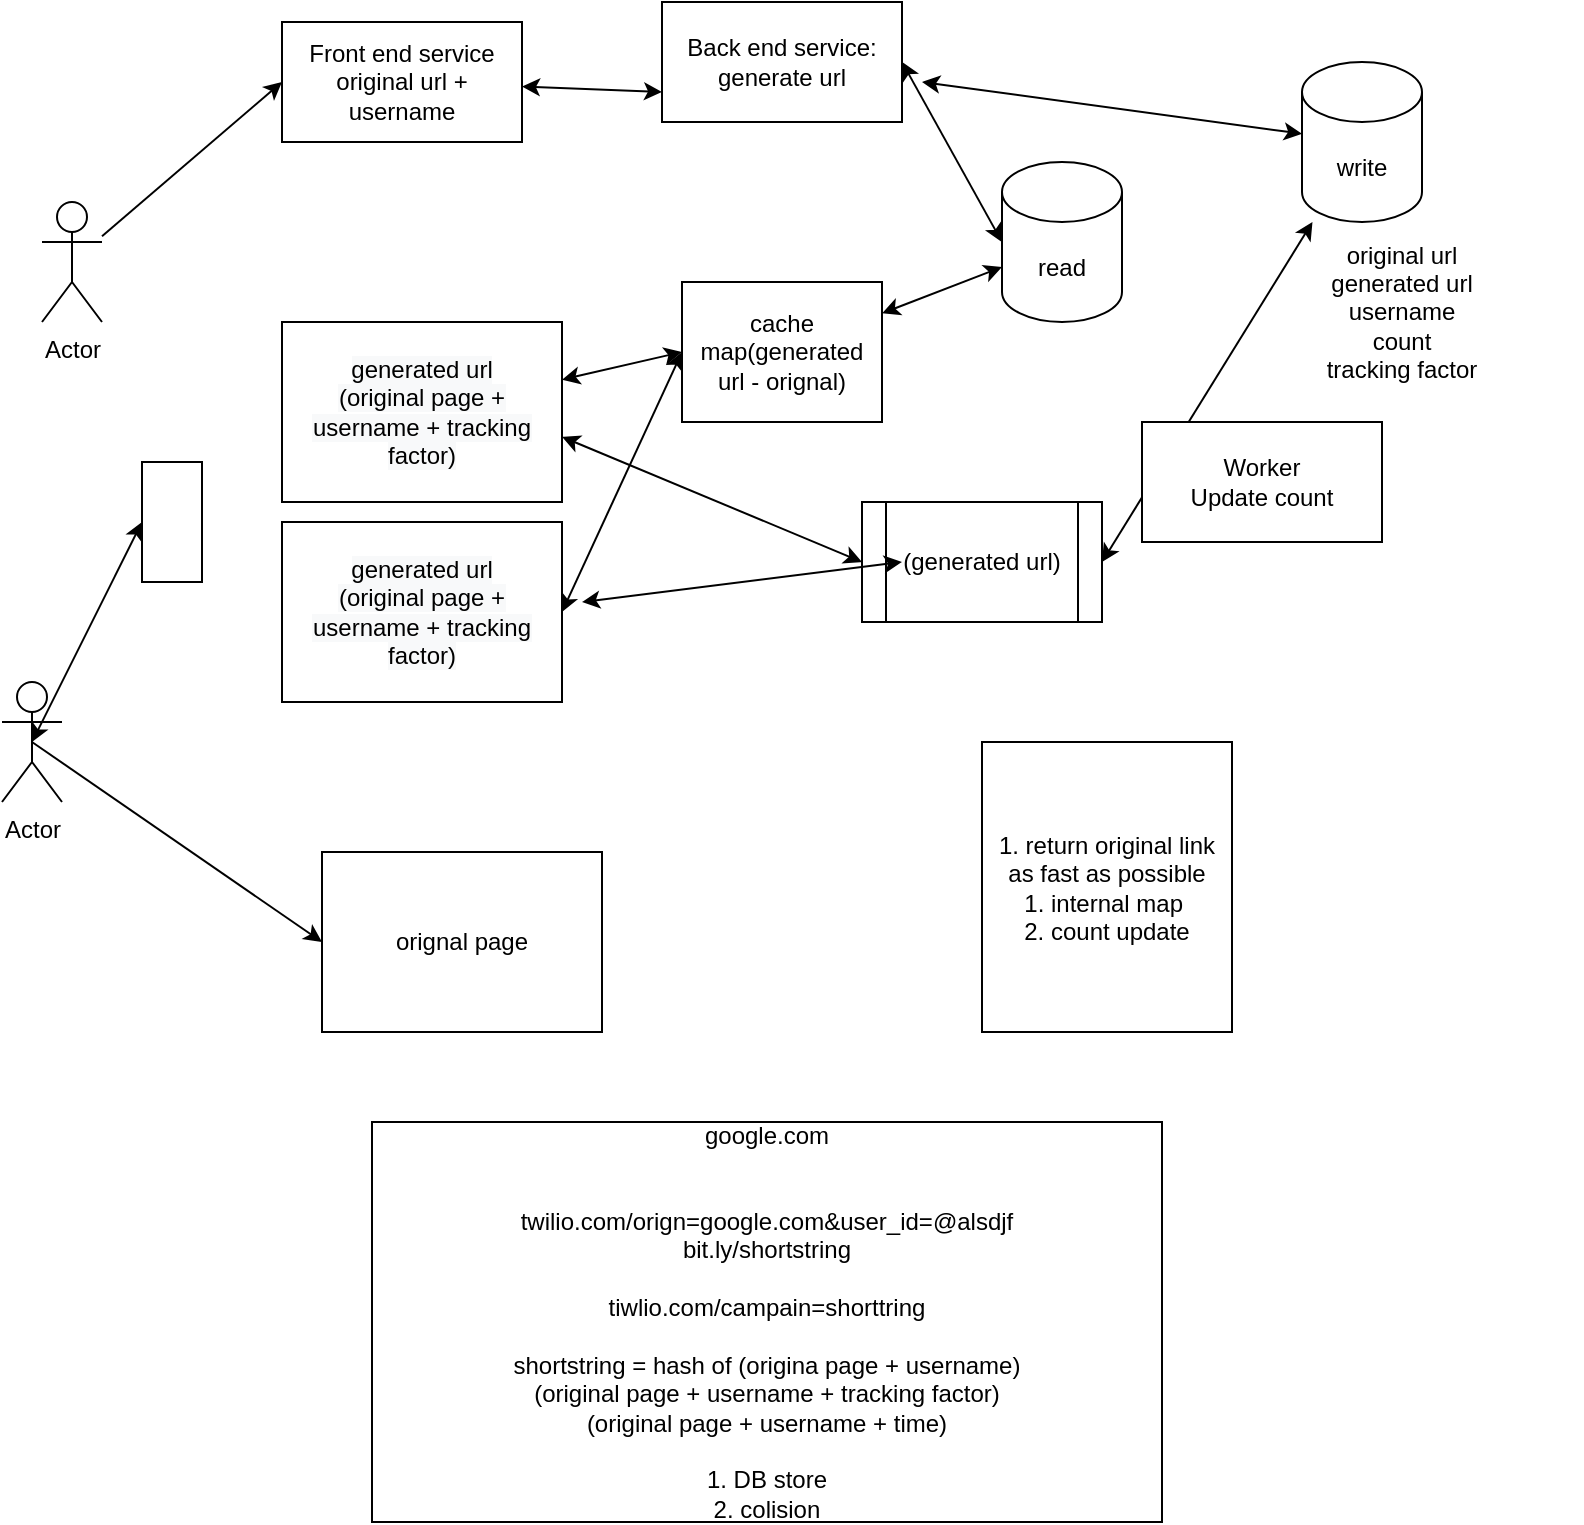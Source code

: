 <mxfile version="16.2.4" type="github">
  <diagram id="PhJlUCY7ZDCRtgDBc7U1" name="Page-1">
    <mxGraphModel dx="1475" dy="829" grid="1" gridSize="10" guides="1" tooltips="1" connect="1" arrows="1" fold="1" page="1" pageScale="1" pageWidth="850" pageHeight="1100" math="0" shadow="0">
      <root>
        <mxCell id="0" />
        <mxCell id="1" parent="0" />
        <mxCell id="SxomY5DpxiQTBFnu6cV1-1" value="Front end service&lt;br&gt;original url + username" style="rounded=0;whiteSpace=wrap;html=1;" vertex="1" parent="1">
          <mxGeometry x="210" y="90" width="120" height="60" as="geometry" />
        </mxCell>
        <mxCell id="SxomY5DpxiQTBFnu6cV1-2" value="Back end service: generate url" style="rounded=0;whiteSpace=wrap;html=1;" vertex="1" parent="1">
          <mxGeometry x="400" y="80" width="120" height="60" as="geometry" />
        </mxCell>
        <mxCell id="SxomY5DpxiQTBFnu6cV1-3" value="read" style="shape=cylinder3;whiteSpace=wrap;html=1;boundedLbl=1;backgroundOutline=1;size=15;" vertex="1" parent="1">
          <mxGeometry x="570" y="160" width="60" height="80" as="geometry" />
        </mxCell>
        <mxCell id="SxomY5DpxiQTBFnu6cV1-4" value="" style="endArrow=classic;startArrow=classic;html=1;rounded=0;entryX=0;entryY=0.5;entryDx=0;entryDy=0;entryPerimeter=0;exitX=1;exitY=0.5;exitDx=0;exitDy=0;" edge="1" parent="1" source="SxomY5DpxiQTBFnu6cV1-2" target="SxomY5DpxiQTBFnu6cV1-3">
          <mxGeometry width="50" height="50" relative="1" as="geometry">
            <mxPoint x="400" y="610" as="sourcePoint" />
            <mxPoint x="450" y="560" as="targetPoint" />
          </mxGeometry>
        </mxCell>
        <mxCell id="SxomY5DpxiQTBFnu6cV1-5" value="" style="endArrow=classic;startArrow=classic;html=1;rounded=0;entryX=0;entryY=0.75;entryDx=0;entryDy=0;" edge="1" parent="1" source="SxomY5DpxiQTBFnu6cV1-1" target="SxomY5DpxiQTBFnu6cV1-2">
          <mxGeometry width="50" height="50" relative="1" as="geometry">
            <mxPoint x="330" y="102" as="sourcePoint" />
            <mxPoint x="450" y="560" as="targetPoint" />
          </mxGeometry>
        </mxCell>
        <mxCell id="SxomY5DpxiQTBFnu6cV1-6" value="original url&lt;br&gt;generated url&lt;br&gt;username&lt;br&gt;count&lt;br&gt;tracking factor" style="text;html=1;strokeColor=none;fillColor=none;align=center;verticalAlign=middle;whiteSpace=wrap;rounded=0;" vertex="1" parent="1">
          <mxGeometry x="680" y="220" width="180" height="30" as="geometry" />
        </mxCell>
        <mxCell id="SxomY5DpxiQTBFnu6cV1-7" value="Actor" style="shape=umlActor;verticalLabelPosition=bottom;verticalAlign=top;html=1;outlineConnect=0;" vertex="1" parent="1">
          <mxGeometry x="90" y="180" width="30" height="60" as="geometry" />
        </mxCell>
        <mxCell id="SxomY5DpxiQTBFnu6cV1-8" value="" style="endArrow=classic;html=1;rounded=0;entryX=0;entryY=0.5;entryDx=0;entryDy=0;" edge="1" parent="1" source="SxomY5DpxiQTBFnu6cV1-7" target="SxomY5DpxiQTBFnu6cV1-1">
          <mxGeometry width="50" height="50" relative="1" as="geometry">
            <mxPoint x="400" y="70" as="sourcePoint" />
            <mxPoint x="450" y="20" as="targetPoint" />
          </mxGeometry>
        </mxCell>
        <mxCell id="SxomY5DpxiQTBFnu6cV1-9" value="Actor" style="shape=umlActor;verticalLabelPosition=bottom;verticalAlign=top;html=1;outlineConnect=0;" vertex="1" parent="1">
          <mxGeometry x="70" y="420" width="30" height="60" as="geometry" />
        </mxCell>
        <mxCell id="SxomY5DpxiQTBFnu6cV1-10" value="&lt;span style=&quot;color: rgb(0 , 0 , 0) ; font-family: &amp;#34;helvetica&amp;#34; ; font-size: 12px ; font-style: normal ; font-weight: 400 ; letter-spacing: normal ; text-align: center ; text-indent: 0px ; text-transform: none ; word-spacing: 0px ; background-color: rgb(248 , 249 , 250) ; display: inline ; float: none&quot;&gt;generated url&lt;br&gt;(original page + username + tracking factor)&lt;/span&gt;" style="rounded=0;whiteSpace=wrap;html=1;" vertex="1" parent="1">
          <mxGeometry x="210" y="240" width="140" height="90" as="geometry" />
        </mxCell>
        <mxCell id="SxomY5DpxiQTBFnu6cV1-11" value="" style="endArrow=classic;startArrow=classic;html=1;rounded=0;entryX=0;entryY=0;entryDx=0;entryDy=52.5;entryPerimeter=0;" edge="1" parent="1" source="SxomY5DpxiQTBFnu6cV1-23" target="SxomY5DpxiQTBFnu6cV1-3">
          <mxGeometry width="50" height="50" relative="1" as="geometry">
            <mxPoint x="340" y="250" as="sourcePoint" />
            <mxPoint x="390" y="200" as="targetPoint" />
          </mxGeometry>
        </mxCell>
        <mxCell id="SxomY5DpxiQTBFnu6cV1-13" value="" style="endArrow=classic;startArrow=classic;html=1;rounded=0;exitX=0.5;exitY=0.5;exitDx=0;exitDy=0;exitPerimeter=0;entryX=0;entryY=0.5;entryDx=0;entryDy=0;" edge="1" parent="1" source="SxomY5DpxiQTBFnu6cV1-9" target="SxomY5DpxiQTBFnu6cV1-30">
          <mxGeometry width="50" height="50" relative="1" as="geometry">
            <mxPoint x="400" y="40" as="sourcePoint" />
            <mxPoint x="450" y="-10" as="targetPoint" />
          </mxGeometry>
        </mxCell>
        <mxCell id="SxomY5DpxiQTBFnu6cV1-14" value="orignal page" style="rounded=0;whiteSpace=wrap;html=1;" vertex="1" parent="1">
          <mxGeometry x="230" y="505" width="140" height="90" as="geometry" />
        </mxCell>
        <mxCell id="SxomY5DpxiQTBFnu6cV1-15" value="" style="endArrow=classic;html=1;rounded=0;entryX=0;entryY=0.5;entryDx=0;entryDy=0;exitX=0.5;exitY=0.5;exitDx=0;exitDy=0;exitPerimeter=0;" edge="1" parent="1" source="SxomY5DpxiQTBFnu6cV1-9" target="SxomY5DpxiQTBFnu6cV1-14">
          <mxGeometry width="50" height="50" relative="1" as="geometry">
            <mxPoint x="130" y="207.143" as="sourcePoint" />
            <mxPoint x="220" y="130" as="targetPoint" />
          </mxGeometry>
        </mxCell>
        <mxCell id="SxomY5DpxiQTBFnu6cV1-17" value="google.com&lt;br&gt;&lt;br&gt;&lt;br&gt;twilio.com/orign=google.com&amp;amp;user_id=@alsdjf&lt;br&gt;bit.ly/shortstring&lt;br&gt;&lt;br&gt;tiwlio.com/campain=shorttring&lt;br&gt;&lt;br&gt;shortstring = hash of (origina page + username)&lt;br&gt;(original page + username + tracking factor)&lt;br&gt;(original page + username + time)&lt;br&gt;&lt;br&gt;1. DB store&lt;br&gt;2. colision" style="rounded=0;whiteSpace=wrap;html=1;" vertex="1" parent="1">
          <mxGeometry x="255" y="640" width="395" height="200" as="geometry" />
        </mxCell>
        <mxCell id="SxomY5DpxiQTBFnu6cV1-18" value="1. return original link as fast as possible&lt;br&gt;1. internal map&amp;nbsp;&lt;br&gt;2. count update" style="rounded=0;whiteSpace=wrap;html=1;" vertex="1" parent="1">
          <mxGeometry x="560" y="450" width="125" height="145" as="geometry" />
        </mxCell>
        <mxCell id="SxomY5DpxiQTBFnu6cV1-19" value="(generated url)" style="shape=process;whiteSpace=wrap;html=1;backgroundOutline=1;" vertex="1" parent="1">
          <mxGeometry x="500" y="330" width="120" height="60" as="geometry" />
        </mxCell>
        <mxCell id="SxomY5DpxiQTBFnu6cV1-20" value="" style="endArrow=classic;startArrow=classic;html=1;rounded=0;entryX=0;entryY=0.5;entryDx=0;entryDy=0;exitX=1;exitY=0.638;exitDx=0;exitDy=0;exitPerimeter=0;" edge="1" parent="1" source="SxomY5DpxiQTBFnu6cV1-10" target="SxomY5DpxiQTBFnu6cV1-19">
          <mxGeometry width="50" height="50" relative="1" as="geometry">
            <mxPoint x="340" y="480" as="sourcePoint" />
            <mxPoint x="390" y="430" as="targetPoint" />
          </mxGeometry>
        </mxCell>
        <mxCell id="SxomY5DpxiQTBFnu6cV1-21" value="" style="endArrow=classic;startArrow=classic;html=1;rounded=0;exitX=1;exitY=0.5;exitDx=0;exitDy=0;" edge="1" parent="1" source="SxomY5DpxiQTBFnu6cV1-19" target="SxomY5DpxiQTBFnu6cV1-28">
          <mxGeometry width="50" height="50" relative="1" as="geometry">
            <mxPoint x="360.0" y="287.42" as="sourcePoint" />
            <mxPoint x="450.0" y="280" as="targetPoint" />
          </mxGeometry>
        </mxCell>
        <mxCell id="SxomY5DpxiQTBFnu6cV1-22" value="Worker&lt;br&gt;Update count" style="rounded=0;whiteSpace=wrap;html=1;" vertex="1" parent="1">
          <mxGeometry x="640" y="290" width="120" height="60" as="geometry" />
        </mxCell>
        <mxCell id="SxomY5DpxiQTBFnu6cV1-23" value="cache&lt;br&gt;map(generated url - orignal)" style="rounded=0;whiteSpace=wrap;html=1;" vertex="1" parent="1">
          <mxGeometry x="410" y="220" width="100" height="70" as="geometry" />
        </mxCell>
        <mxCell id="SxomY5DpxiQTBFnu6cV1-24" value="&lt;span style=&quot;color: rgb(0 , 0 , 0) ; font-family: &amp;#34;helvetica&amp;#34; ; font-size: 12px ; font-style: normal ; font-weight: 400 ; letter-spacing: normal ; text-align: center ; text-indent: 0px ; text-transform: none ; word-spacing: 0px ; background-color: rgb(248 , 249 , 250) ; display: inline ; float: none&quot;&gt;generated url&lt;br&gt;(original page + username + tracking factor)&lt;/span&gt;" style="rounded=0;whiteSpace=wrap;html=1;" vertex="1" parent="1">
          <mxGeometry x="210" y="340" width="140" height="90" as="geometry" />
        </mxCell>
        <mxCell id="SxomY5DpxiQTBFnu6cV1-25" value="" style="endArrow=classic;startArrow=classic;html=1;rounded=0;entryX=0;entryY=0.5;entryDx=0;entryDy=0;" edge="1" parent="1" source="SxomY5DpxiQTBFnu6cV1-10" target="SxomY5DpxiQTBFnu6cV1-23">
          <mxGeometry width="50" height="50" relative="1" as="geometry">
            <mxPoint x="340" y="480" as="sourcePoint" />
            <mxPoint x="390" y="430" as="targetPoint" />
          </mxGeometry>
        </mxCell>
        <mxCell id="SxomY5DpxiQTBFnu6cV1-26" value="" style="endArrow=classic;startArrow=classic;html=1;rounded=0;entryX=0;entryY=0.5;entryDx=0;entryDy=0;exitX=1;exitY=0.5;exitDx=0;exitDy=0;" edge="1" parent="1" source="SxomY5DpxiQTBFnu6cV1-24" target="SxomY5DpxiQTBFnu6cV1-23">
          <mxGeometry width="50" height="50" relative="1" as="geometry">
            <mxPoint x="360.0" y="278.846" as="sourcePoint" />
            <mxPoint x="420.0" y="265" as="targetPoint" />
          </mxGeometry>
        </mxCell>
        <mxCell id="SxomY5DpxiQTBFnu6cV1-27" value="" style="endArrow=classic;startArrow=classic;html=1;rounded=0;" edge="1" parent="1">
          <mxGeometry width="50" height="50" relative="1" as="geometry">
            <mxPoint x="360" y="380" as="sourcePoint" />
            <mxPoint x="520" y="360" as="targetPoint" />
          </mxGeometry>
        </mxCell>
        <mxCell id="SxomY5DpxiQTBFnu6cV1-28" value="write" style="shape=cylinder3;whiteSpace=wrap;html=1;boundedLbl=1;backgroundOutline=1;size=15;" vertex="1" parent="1">
          <mxGeometry x="720" y="110" width="60" height="80" as="geometry" />
        </mxCell>
        <mxCell id="SxomY5DpxiQTBFnu6cV1-29" value="" style="endArrow=classic;startArrow=classic;html=1;rounded=0;exitX=1;exitY=0.5;exitDx=0;exitDy=0;" edge="1" parent="1" target="SxomY5DpxiQTBFnu6cV1-28">
          <mxGeometry width="50" height="50" relative="1" as="geometry">
            <mxPoint x="530.0" y="120" as="sourcePoint" />
            <mxPoint x="650" y="100" as="targetPoint" />
          </mxGeometry>
        </mxCell>
        <mxCell id="SxomY5DpxiQTBFnu6cV1-30" value="" style="rounded=0;whiteSpace=wrap;html=1;" vertex="1" parent="1">
          <mxGeometry x="140" y="310" width="30" height="60" as="geometry" />
        </mxCell>
      </root>
    </mxGraphModel>
  </diagram>
</mxfile>
